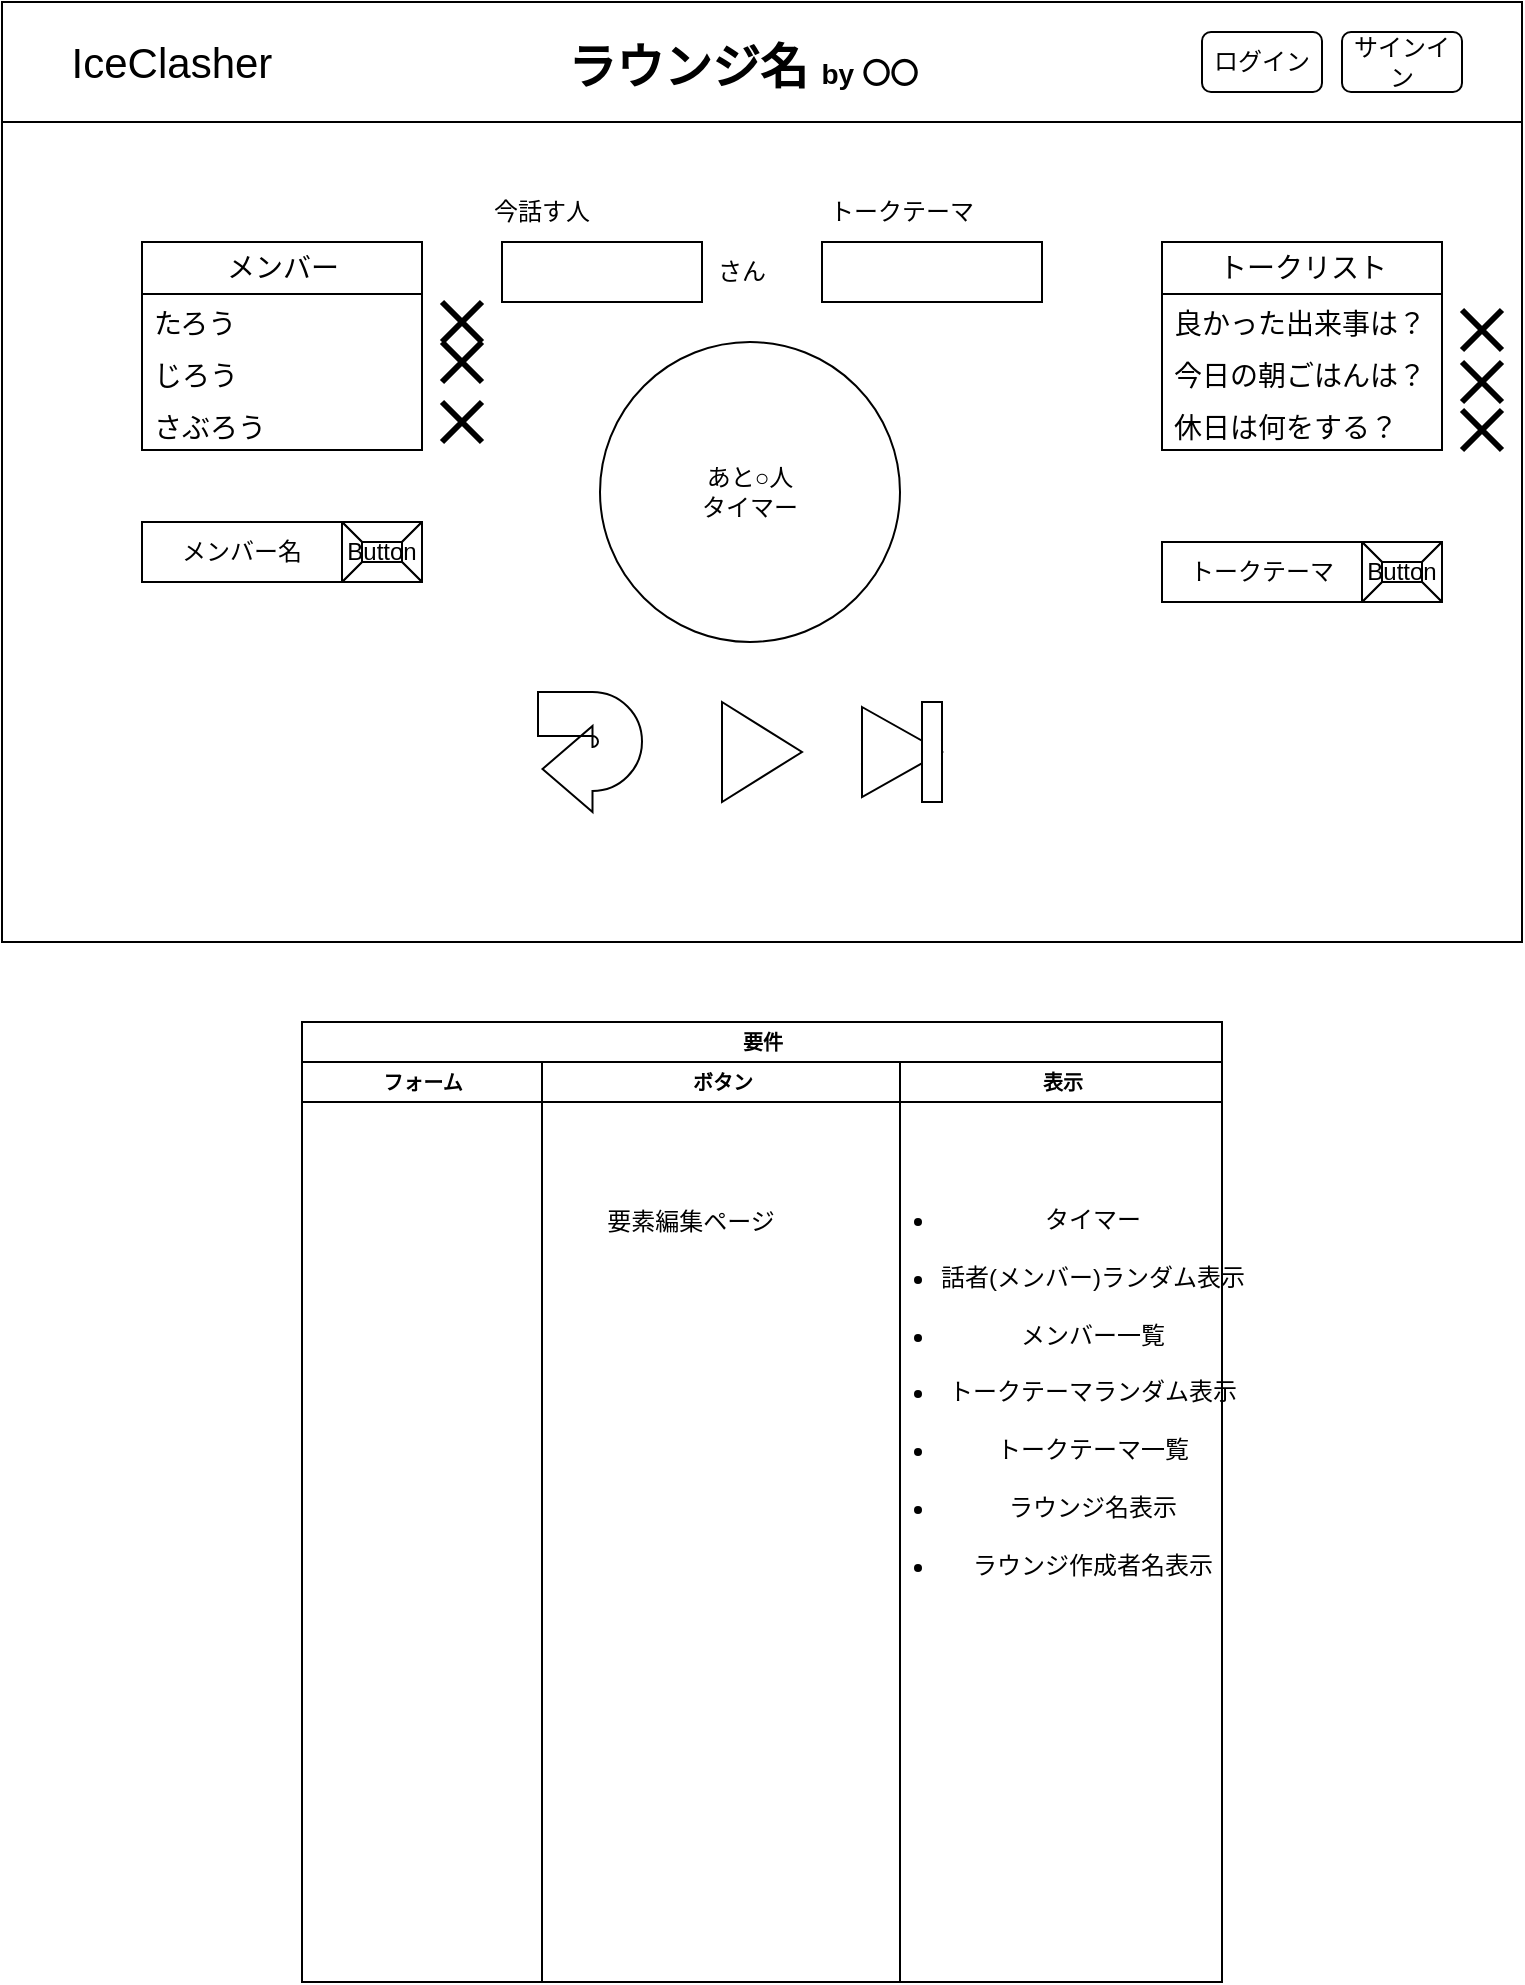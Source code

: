 <mxfile>
    <diagram id="pV5KjOD97tGY8gdMDKQX" name="ページ1">
        <mxGraphModel dx="1530" dy="574" grid="1" gridSize="10" guides="1" tooltips="1" connect="1" arrows="1" fold="1" page="1" pageScale="1" pageWidth="827" pageHeight="1169" math="0" shadow="0">
            <root>
                <mxCell id="0"/>
                <mxCell id="1" parent="0"/>
                <mxCell id="2" value="" style="rounded=0;whiteSpace=wrap;html=1;" parent="1" vertex="1">
                    <mxGeometry x="40" y="40" width="760" height="470" as="geometry"/>
                </mxCell>
                <mxCell id="3" value="" style="rounded=0;whiteSpace=wrap;html=1;" parent="1" vertex="1">
                    <mxGeometry x="40" y="40" width="760" height="60" as="geometry"/>
                </mxCell>
                <mxCell id="4" value="ログイン" style="rounded=1;whiteSpace=wrap;html=1;" parent="1" vertex="1">
                    <mxGeometry x="640" y="55" width="60" height="30" as="geometry"/>
                </mxCell>
                <mxCell id="5" value="サインイン" style="rounded=1;whiteSpace=wrap;html=1;" parent="1" vertex="1">
                    <mxGeometry x="710" y="55" width="60" height="30" as="geometry"/>
                </mxCell>
                <mxCell id="8" value="IceClasher" style="text;html=1;strokeColor=none;fillColor=none;align=center;verticalAlign=middle;whiteSpace=wrap;rounded=0;fontSize=21;" parent="1" vertex="1">
                    <mxGeometry x="70" y="47.5" width="110" height="45" as="geometry"/>
                </mxCell>
                <mxCell id="9" value="要件" style="swimlane;childLayout=stackLayout;resizeParent=1;resizeParentMax=0;startSize=20;html=1;fontSize=10;" parent="1" vertex="1">
                    <mxGeometry x="190" y="550" width="460.0" height="480" as="geometry"/>
                </mxCell>
                <mxCell id="10" value="フォーム" style="swimlane;startSize=20;html=1;fontSize=10;" parent="9" vertex="1">
                    <mxGeometry y="20" width="120" height="460" as="geometry"/>
                </mxCell>
                <mxCell id="11" value="ボタン" style="swimlane;startSize=20;html=1;fontSize=10;" parent="9" vertex="1">
                    <mxGeometry x="120" y="20" width="179.0" height="460" as="geometry"/>
                </mxCell>
                <mxCell id="14" value="要素編集ページ" style="text;html=1;align=center;verticalAlign=middle;resizable=0;points=[];autosize=1;strokeColor=none;fillColor=none;" parent="11" vertex="1">
                    <mxGeometry x="19.0" y="65" width="110" height="30" as="geometry"/>
                </mxCell>
                <mxCell id="12" value="表示" style="swimlane;startSize=20;html=1;fontSize=10;" parent="9" vertex="1">
                    <mxGeometry x="299.0" y="20" width="161" height="460" as="geometry"/>
                </mxCell>
                <mxCell id="15" value="&lt;ul&gt;&lt;br/&gt;&lt;li&gt;タイマー&lt;/li&gt;&lt;br/&gt;&lt;li&gt;話者(メンバー)ランダム表示&lt;/li&gt;&lt;br/&gt;&lt;li&gt;メンバー一覧&lt;/li&gt;&lt;br/&gt;&lt;li&gt;トークテーマランダム表示&lt;/li&gt;&lt;br/&gt;&lt;li&gt;トークテーマ一覧&lt;/li&gt;&lt;br/&gt;&lt;li&gt;ラウンジ名表示&lt;/li&gt;&lt;br/&gt;&lt;li&gt;ラウンジ作成者名表示&lt;/li&gt;&lt;br/&gt;&lt;/ul&gt;" style="text;html=1;align=center;verticalAlign=middle;resizable=0;points=[];autosize=1;strokeColor=none;fillColor=none;" parent="12" vertex="1">
                    <mxGeometry x="-29" y="15" width="210" height="300" as="geometry"/>
                </mxCell>
                <mxCell id="16" value="あと○人&lt;br&gt;タイマー" style="ellipse;whiteSpace=wrap;html=1;aspect=fixed;" parent="1" vertex="1">
                    <mxGeometry x="339" y="210" width="150" height="150" as="geometry"/>
                </mxCell>
                <mxCell id="17" value="" style="rounded=0;whiteSpace=wrap;html=1;" parent="1" vertex="1">
                    <mxGeometry x="290" y="160" width="100" height="30" as="geometry"/>
                </mxCell>
                <mxCell id="18" value="" style="rounded=0;whiteSpace=wrap;html=1;" parent="1" vertex="1">
                    <mxGeometry x="450" y="160" width="110" height="30" as="geometry"/>
                </mxCell>
                <mxCell id="19" value="さん" style="text;html=1;strokeColor=none;fillColor=none;align=center;verticalAlign=middle;whiteSpace=wrap;rounded=0;" parent="1" vertex="1">
                    <mxGeometry x="380" y="160" width="60" height="30" as="geometry"/>
                </mxCell>
                <mxCell id="20" value="トークテーマ" style="text;html=1;strokeColor=none;fillColor=none;align=center;verticalAlign=middle;whiteSpace=wrap;rounded=0;" parent="1" vertex="1">
                    <mxGeometry x="420" y="130" width="140" height="30" as="geometry"/>
                </mxCell>
                <mxCell id="21" value="" style="triangle;whiteSpace=wrap;html=1;" parent="1" vertex="1">
                    <mxGeometry x="400" y="390" width="40" height="50" as="geometry"/>
                </mxCell>
                <mxCell id="22" value="今話す人" style="text;html=1;strokeColor=none;fillColor=none;align=center;verticalAlign=middle;whiteSpace=wrap;rounded=0;" parent="1" vertex="1">
                    <mxGeometry x="240" y="130" width="140" height="30" as="geometry"/>
                </mxCell>
                <mxCell id="24" value="" style="triangle;whiteSpace=wrap;html=1;" parent="1" vertex="1">
                    <mxGeometry x="470" y="392.5" width="40" height="45" as="geometry"/>
                </mxCell>
                <mxCell id="25" value="" style="rounded=0;whiteSpace=wrap;html=1;" parent="1" vertex="1">
                    <mxGeometry x="500" y="390" width="10" height="50" as="geometry"/>
                </mxCell>
                <mxCell id="26" value="ラウンジ名 &lt;font style=&quot;font-size: 14px;&quot;&gt;by 〇〇&lt;/font&gt;" style="text;strokeColor=none;fillColor=none;html=1;fontSize=24;fontStyle=1;verticalAlign=middle;align=center;" parent="1" vertex="1">
                    <mxGeometry x="360" y="52.5" width="100" height="40" as="geometry"/>
                </mxCell>
                <mxCell id="27" value="トークリスト" style="swimlane;fontStyle=0;childLayout=stackLayout;horizontal=1;startSize=26;fillColor=none;horizontalStack=0;resizeParent=1;resizeParentMax=0;resizeLast=0;collapsible=1;marginBottom=0;html=1;fontSize=14;" parent="1" vertex="1">
                    <mxGeometry x="620" y="160" width="140" height="104" as="geometry"/>
                </mxCell>
                <mxCell id="28" value="良かった出来事は？" style="text;strokeColor=none;fillColor=none;align=left;verticalAlign=top;spacingLeft=4;spacingRight=4;overflow=hidden;rotatable=0;points=[[0,0.5],[1,0.5]];portConstraint=eastwest;whiteSpace=wrap;html=1;fontSize=14;" parent="27" vertex="1">
                    <mxGeometry y="26" width="140" height="26" as="geometry"/>
                </mxCell>
                <mxCell id="29" value="今日の朝ごはんは？" style="text;strokeColor=none;fillColor=none;align=left;verticalAlign=top;spacingLeft=4;spacingRight=4;overflow=hidden;rotatable=0;points=[[0,0.5],[1,0.5]];portConstraint=eastwest;whiteSpace=wrap;html=1;fontSize=14;" parent="27" vertex="1">
                    <mxGeometry y="52" width="140" height="26" as="geometry"/>
                </mxCell>
                <mxCell id="30" value="休日は何をする？" style="text;strokeColor=none;fillColor=none;align=left;verticalAlign=top;spacingLeft=4;spacingRight=4;overflow=hidden;rotatable=0;points=[[0,0.5],[1,0.5]];portConstraint=eastwest;whiteSpace=wrap;html=1;fontSize=14;" parent="27" vertex="1">
                    <mxGeometry y="78" width="140" height="26" as="geometry"/>
                </mxCell>
                <mxCell id="31" value="メンバー" style="swimlane;fontStyle=0;childLayout=stackLayout;horizontal=1;startSize=26;fillColor=none;horizontalStack=0;resizeParent=1;resizeParentMax=0;resizeLast=0;collapsible=1;marginBottom=0;html=1;fontSize=14;" parent="1" vertex="1">
                    <mxGeometry x="110" y="160" width="140" height="104" as="geometry"/>
                </mxCell>
                <mxCell id="32" value="たろう" style="text;strokeColor=none;fillColor=none;align=left;verticalAlign=top;spacingLeft=4;spacingRight=4;overflow=hidden;rotatable=0;points=[[0,0.5],[1,0.5]];portConstraint=eastwest;whiteSpace=wrap;html=1;fontSize=14;" parent="31" vertex="1">
                    <mxGeometry y="26" width="140" height="26" as="geometry"/>
                </mxCell>
                <mxCell id="33" value="じろう" style="text;strokeColor=none;fillColor=none;align=left;verticalAlign=top;spacingLeft=4;spacingRight=4;overflow=hidden;rotatable=0;points=[[0,0.5],[1,0.5]];portConstraint=eastwest;whiteSpace=wrap;html=1;fontSize=14;" parent="31" vertex="1">
                    <mxGeometry y="52" width="140" height="26" as="geometry"/>
                </mxCell>
                <mxCell id="34" value="さぶろう" style="text;strokeColor=none;fillColor=none;align=left;verticalAlign=top;spacingLeft=4;spacingRight=4;overflow=hidden;rotatable=0;points=[[0,0.5],[1,0.5]];portConstraint=eastwest;whiteSpace=wrap;html=1;fontSize=14;" parent="31" vertex="1">
                    <mxGeometry y="78" width="140" height="26" as="geometry"/>
                </mxCell>
                <mxCell id="37" value="メンバー名" style="rounded=0;whiteSpace=wrap;html=1;" parent="1" vertex="1">
                    <mxGeometry x="110" y="300" width="100" height="30" as="geometry"/>
                </mxCell>
                <mxCell id="38" value="Button" style="labelPosition=center;verticalLabelPosition=middle;align=center;html=1;shape=mxgraph.basic.button;dx=10;whiteSpace=wrap;" parent="1" vertex="1">
                    <mxGeometry x="210" y="300" width="40" height="30" as="geometry"/>
                </mxCell>
                <mxCell id="39" value="" style="shape=umlDestroy;whiteSpace=wrap;html=1;strokeWidth=3;" parent="1" vertex="1">
                    <mxGeometry x="260" y="190" width="20" height="20" as="geometry"/>
                </mxCell>
                <mxCell id="40" value="" style="shape=umlDestroy;whiteSpace=wrap;html=1;strokeWidth=3;" parent="1" vertex="1">
                    <mxGeometry x="260" y="210" width="20" height="20" as="geometry"/>
                </mxCell>
                <mxCell id="41" value="" style="shape=umlDestroy;whiteSpace=wrap;html=1;strokeWidth=3;" parent="1" vertex="1">
                    <mxGeometry x="260" y="240" width="20" height="20" as="geometry"/>
                </mxCell>
                <mxCell id="44" value="" style="shape=umlDestroy;whiteSpace=wrap;html=1;strokeWidth=3;" parent="1" vertex="1">
                    <mxGeometry x="770" y="194" width="20" height="20" as="geometry"/>
                </mxCell>
                <mxCell id="45" value="" style="shape=umlDestroy;whiteSpace=wrap;html=1;strokeWidth=3;" parent="1" vertex="1">
                    <mxGeometry x="770" y="244" width="20" height="20" as="geometry"/>
                </mxCell>
                <mxCell id="46" value="" style="shape=umlDestroy;whiteSpace=wrap;html=1;strokeWidth=3;" parent="1" vertex="1">
                    <mxGeometry x="770" y="220" width="20" height="20" as="geometry"/>
                </mxCell>
                <mxCell id="47" value="Button" style="labelPosition=center;verticalLabelPosition=middle;align=center;html=1;shape=mxgraph.basic.button;dx=10;whiteSpace=wrap;" parent="1" vertex="1">
                    <mxGeometry x="720" y="310" width="40" height="30" as="geometry"/>
                </mxCell>
                <mxCell id="48" value="トークテーマ" style="rounded=0;whiteSpace=wrap;html=1;" parent="1" vertex="1">
                    <mxGeometry x="620" y="310" width="100" height="30" as="geometry"/>
                </mxCell>
                <mxCell id="49" value="" style="html=1;shadow=0;dashed=0;align=center;verticalAlign=middle;shape=mxgraph.arrows2.uTurnArrow;dy=11;arrowHead=43;dx2=25;fontSize=14;direction=west;" parent="1" vertex="1">
                    <mxGeometry x="308" y="385" width="52" height="60" as="geometry"/>
                </mxCell>
            </root>
        </mxGraphModel>
    </diagram>
</mxfile>